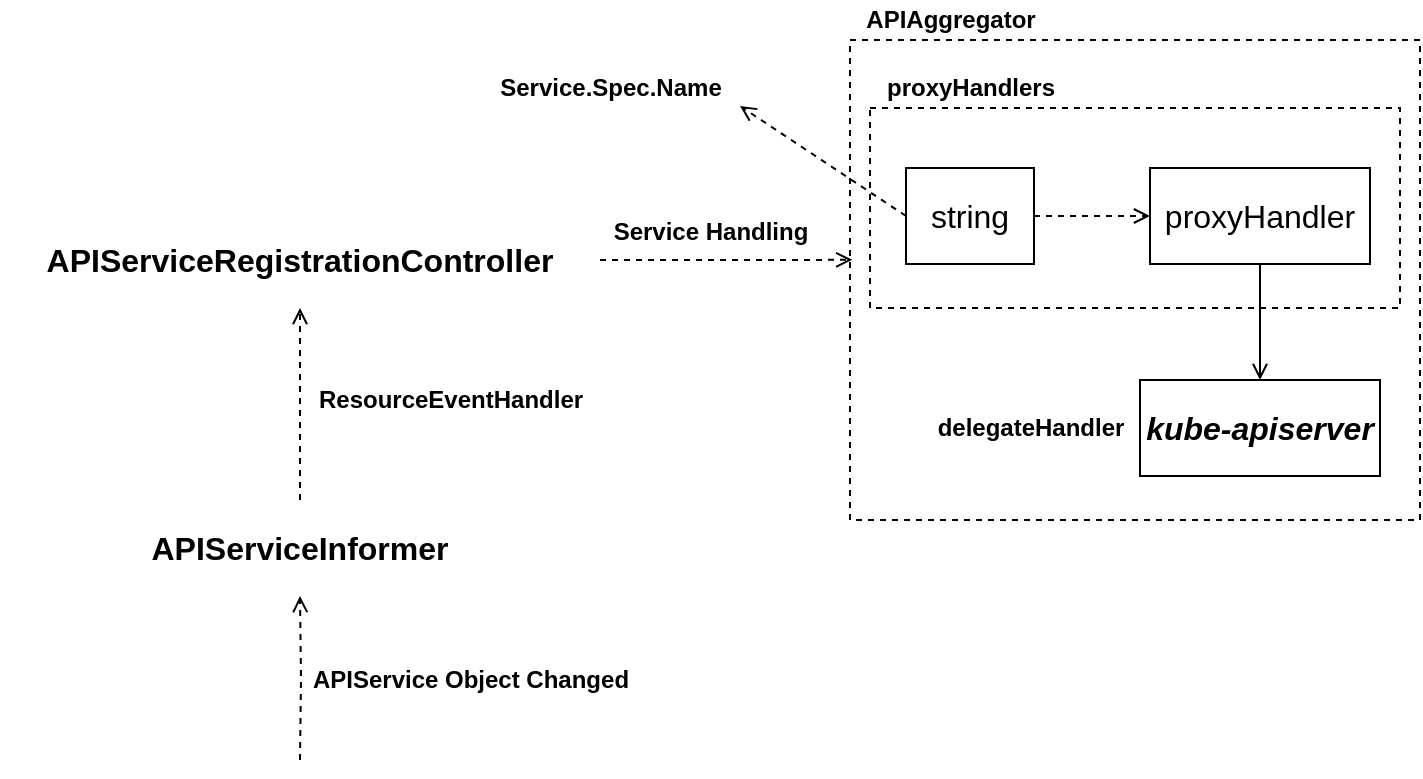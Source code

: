 <mxfile version="12.9.3" type="device" pages="3"><diagram id="8T11yw-_K67H2q0_Mu9H" name="workflow"><mxGraphModel dx="946" dy="725" grid="1" gridSize="10" guides="1" tooltips="1" connect="1" arrows="1" fold="1" page="1" pageScale="1" pageWidth="850" pageHeight="1100" math="0" shadow="0"><root><mxCell id="0"/><mxCell id="1" parent="0"/><mxCell id="OHNQN1S6qT71ezwx04nL-13" value="" style="rounded=0;whiteSpace=wrap;html=1;fontSize=16;fillColor=none;dashed=1;" vertex="1" parent="1"><mxGeometry x="495" y="70" width="285" height="240" as="geometry"/></mxCell><mxCell id="OHNQN1S6qT71ezwx04nL-17" value="" style="rounded=0;whiteSpace=wrap;html=1;fontSize=16;fillColor=none;dashed=1;" vertex="1" parent="1"><mxGeometry x="505" y="104" width="265" height="100" as="geometry"/></mxCell><mxCell id="OHNQN1S6qT71ezwx04nL-22" style="edgeStyle=orthogonalEdgeStyle;rounded=0;orthogonalLoop=1;jettySize=auto;html=1;exitX=1;exitY=0.5;exitDx=0;exitDy=0;entryX=0.004;entryY=0.458;entryDx=0;entryDy=0;entryPerimeter=0;endArrow=open;endFill=0;fontSize=12;dashed=1;" edge="1" parent="1" source="OHNQN1S6qT71ezwx04nL-6" target="OHNQN1S6qT71ezwx04nL-13"><mxGeometry relative="1" as="geometry"/></mxCell><mxCell id="OHNQN1S6qT71ezwx04nL-6" value="APIServiceRegistrationController" style="rounded=0;whiteSpace=wrap;html=1;fontSize=16;fontStyle=1;fillColor=none;strokeColor=none;" vertex="1" parent="1"><mxGeometry x="70" y="156" width="300" height="48" as="geometry"/></mxCell><mxCell id="OHNQN1S6qT71ezwx04nL-15" style="edgeStyle=orthogonalEdgeStyle;rounded=0;orthogonalLoop=1;jettySize=auto;html=1;exitX=0.5;exitY=0;exitDx=0;exitDy=0;dashed=1;endArrow=open;endFill=0;fontSize=12;" edge="1" parent="1" source="OHNQN1S6qT71ezwx04nL-8" target="OHNQN1S6qT71ezwx04nL-6"><mxGeometry relative="1" as="geometry"/></mxCell><mxCell id="OHNQN1S6qT71ezwx04nL-16" style="edgeStyle=orthogonalEdgeStyle;rounded=0;orthogonalLoop=1;jettySize=auto;html=1;dashed=1;endArrow=open;endFill=0;fontSize=12;entryX=0.5;entryY=1;entryDx=0;entryDy=0;" edge="1" parent="1" target="OHNQN1S6qT71ezwx04nL-8"><mxGeometry relative="1" as="geometry"><mxPoint x="220" y="470" as="targetPoint"/><mxPoint x="220" y="430" as="sourcePoint"/></mxGeometry></mxCell><mxCell id="OHNQN1S6qT71ezwx04nL-8" value="APIServiceInformer" style="rounded=0;whiteSpace=wrap;html=1;fontSize=16;fontStyle=1;fillColor=none;strokeColor=none;" vertex="1" parent="1"><mxGeometry x="70" y="300" width="300" height="48" as="geometry"/></mxCell><mxCell id="OHNQN1S6qT71ezwx04nL-12" style="edgeStyle=orthogonalEdgeStyle;rounded=0;orthogonalLoop=1;jettySize=auto;html=1;exitX=1;exitY=0.5;exitDx=0;exitDy=0;entryX=0;entryY=0.5;entryDx=0;entryDy=0;dashed=1;endArrow=open;endFill=0;fontSize=16;" edge="1" parent="1" source="OHNQN1S6qT71ezwx04nL-10" target="OHNQN1S6qT71ezwx04nL-11"><mxGeometry relative="1" as="geometry"/></mxCell><mxCell id="OHNQN1S6qT71ezwx04nL-27" style="rounded=0;orthogonalLoop=1;jettySize=auto;html=1;exitX=0;exitY=0.5;exitDx=0;exitDy=0;dashed=1;endArrow=open;endFill=0;fontSize=12;entryX=1;entryY=0.95;entryDx=0;entryDy=0;entryPerimeter=0;" edge="1" parent="1" source="OHNQN1S6qT71ezwx04nL-10" target="OHNQN1S6qT71ezwx04nL-26"><mxGeometry relative="1" as="geometry"><mxPoint x="450" y="110" as="targetPoint"/></mxGeometry></mxCell><mxCell id="OHNQN1S6qT71ezwx04nL-10" value="string" style="rounded=0;whiteSpace=wrap;html=1;fontSize=16;" vertex="1" parent="1"><mxGeometry x="523" y="134" width="64" height="48" as="geometry"/></mxCell><mxCell id="OHNQN1S6qT71ezwx04nL-20" style="edgeStyle=orthogonalEdgeStyle;rounded=0;orthogonalLoop=1;jettySize=auto;html=1;exitX=0.5;exitY=1;exitDx=0;exitDy=0;endArrow=open;endFill=0;fontSize=12;" edge="1" parent="1" source="OHNQN1S6qT71ezwx04nL-11" target="OHNQN1S6qT71ezwx04nL-19"><mxGeometry relative="1" as="geometry"/></mxCell><mxCell id="OHNQN1S6qT71ezwx04nL-11" value="proxyHandler" style="rounded=0;whiteSpace=wrap;html=1;fontSize=16;" vertex="1" parent="1"><mxGeometry x="645" y="134" width="110" height="48" as="geometry"/></mxCell><mxCell id="OHNQN1S6qT71ezwx04nL-14" value="APIAggregator" style="text;html=1;align=center;verticalAlign=middle;resizable=0;points=[];autosize=1;fontSize=12;fontStyle=1" vertex="1" parent="1"><mxGeometry x="495" y="50" width="100" height="20" as="geometry"/></mxCell><mxCell id="OHNQN1S6qT71ezwx04nL-18" value="proxyHandlers" style="text;html=1;align=center;verticalAlign=middle;resizable=0;points=[];autosize=1;fontSize=12;fontStyle=1" vertex="1" parent="1"><mxGeometry x="505" y="84" width="100" height="20" as="geometry"/></mxCell><mxCell id="OHNQN1S6qT71ezwx04nL-19" value="kube-apiserver" style="rounded=0;whiteSpace=wrap;html=1;fontSize=16;fontStyle=3" vertex="1" parent="1"><mxGeometry x="640" y="240" width="120" height="48" as="geometry"/></mxCell><mxCell id="OHNQN1S6qT71ezwx04nL-21" value="delegateHandler" style="text;html=1;align=center;verticalAlign=middle;resizable=0;points=[];autosize=1;fontSize=12;fontStyle=1" vertex="1" parent="1"><mxGeometry x="530" y="254" width="110" height="20" as="geometry"/></mxCell><mxCell id="OHNQN1S6qT71ezwx04nL-23" value="APIService Object Changed" style="text;html=1;align=center;verticalAlign=middle;resizable=0;points=[];autosize=1;fontSize=12;fontStyle=1" vertex="1" parent="1"><mxGeometry x="220" y="380" width="170" height="20" as="geometry"/></mxCell><mxCell id="OHNQN1S6qT71ezwx04nL-24" value="ResourceEventHandler" style="text;html=1;align=center;verticalAlign=middle;resizable=0;points=[];autosize=1;fontSize=12;fontStyle=1" vertex="1" parent="1"><mxGeometry x="220" y="240" width="150" height="20" as="geometry"/></mxCell><mxCell id="OHNQN1S6qT71ezwx04nL-25" value="Service Handling" style="text;html=1;align=center;verticalAlign=middle;resizable=0;points=[];autosize=1;fontSize=12;fontStyle=1" vertex="1" parent="1"><mxGeometry x="370" y="156" width="110" height="20" as="geometry"/></mxCell><mxCell id="OHNQN1S6qT71ezwx04nL-26" value="Service.Spec.Name" style="text;html=1;align=center;verticalAlign=middle;resizable=0;points=[];autosize=1;fontSize=12;fontStyle=1" vertex="1" parent="1"><mxGeometry x="310" y="84" width="130" height="20" as="geometry"/></mxCell></root></mxGraphModel></diagram><diagram id="tRRUlHso4MpBa5OdGCAn" name="available-service-cache"><mxGraphModel dx="946" dy="725" grid="1" gridSize="10" guides="1" tooltips="1" connect="1" arrows="1" fold="1" page="1" pageScale="1" pageWidth="850" pageHeight="1100" math="0" shadow="0"><root><mxCell id="0VSjJeAaZ6MdXv91Klup-0"/><mxCell id="0VSjJeAaZ6MdXv91Klup-1" parent="0VSjJeAaZ6MdXv91Klup-0"/><mxCell id="fZH7Gg-f0i1fhDSTtdPV-0" value="" style="rounded=0;whiteSpace=wrap;html=1;fontSize=16;fillColor=none;dashed=1;" vertex="1" parent="0VSjJeAaZ6MdXv91Klup-1"><mxGeometry x="395" y="90" width="285" height="160" as="geometry"/></mxCell><mxCell id="fZH7Gg-f0i1fhDSTtdPV-1" value="" style="rounded=0;whiteSpace=wrap;html=1;fontSize=16;fillColor=none;dashed=1;" vertex="1" parent="0VSjJeAaZ6MdXv91Klup-1"><mxGeometry x="405" y="124" width="265" height="100" as="geometry"/></mxCell><mxCell id="fZH7Gg-f0i1fhDSTtdPV-4" style="rounded=0;orthogonalLoop=1;jettySize=auto;html=1;exitX=0.5;exitY=0;exitDx=0;exitDy=0;dashed=1;endArrow=open;endFill=0;fontSize=12;entryX=0;entryY=0.5;entryDx=0;entryDy=0;edgeStyle=orthogonalEdgeStyle;" edge="1" parent="0VSjJeAaZ6MdXv91Klup-1" target="fZH7Gg-f0i1fhDSTtdPV-0"><mxGeometry relative="1" as="geometry"><mxPoint x="210" y="320" as="sourcePoint"/><mxPoint x="210" y="224" as="targetPoint"/><Array as="points"><mxPoint x="210" y="170"/></Array></mxGeometry></mxCell><mxCell id="fZH7Gg-f0i1fhDSTtdPV-5" style="edgeStyle=orthogonalEdgeStyle;rounded=0;orthogonalLoop=1;jettySize=auto;html=1;dashed=1;endArrow=open;endFill=0;fontSize=12;entryX=0.5;entryY=1;entryDx=0;entryDy=0;" edge="1" parent="0VSjJeAaZ6MdXv91Klup-1"><mxGeometry relative="1" as="geometry"><mxPoint x="210" y="368" as="targetPoint"/><mxPoint x="210" y="450" as="sourcePoint"/></mxGeometry></mxCell><mxCell id="fZH7Gg-f0i1fhDSTtdPV-6" value="APIServiceInformer" style="rounded=0;whiteSpace=wrap;html=1;fontSize=16;fontStyle=1;fillColor=none;strokeColor=none;" vertex="1" parent="0VSjJeAaZ6MdXv91Klup-1"><mxGeometry x="70" y="300" width="300" height="48" as="geometry"/></mxCell><mxCell id="fZH7Gg-f0i1fhDSTtdPV-7" style="edgeStyle=orthogonalEdgeStyle;rounded=0;orthogonalLoop=1;jettySize=auto;html=1;exitX=1;exitY=0.5;exitDx=0;exitDy=0;entryX=0;entryY=0.5;entryDx=0;entryDy=0;dashed=1;endArrow=open;endFill=0;fontSize=16;" edge="1" parent="0VSjJeAaZ6MdXv91Klup-1" source="fZH7Gg-f0i1fhDSTtdPV-9" target="fZH7Gg-f0i1fhDSTtdPV-11"><mxGeometry relative="1" as="geometry"/></mxCell><mxCell id="fZH7Gg-f0i1fhDSTtdPV-8" style="rounded=0;orthogonalLoop=1;jettySize=auto;html=1;exitX=0;exitY=0.5;exitDx=0;exitDy=0;dashed=1;endArrow=open;endFill=0;fontSize=12;entryX=1;entryY=0.95;entryDx=0;entryDy=0;entryPerimeter=0;" edge="1" parent="0VSjJeAaZ6MdXv91Klup-1" source="fZH7Gg-f0i1fhDSTtdPV-9"><mxGeometry relative="1" as="geometry"><mxPoint x="340" y="123" as="targetPoint"/></mxGeometry></mxCell><mxCell id="fZH7Gg-f0i1fhDSTtdPV-9" value="" style="rounded=0;whiteSpace=wrap;html=1;fontSize=16;fillColor=#dae8fc;strokeColor=#6c8ebf;" vertex="1" parent="0VSjJeAaZ6MdXv91Klup-1"><mxGeometry x="423" y="154" width="32" height="48" as="geometry"/></mxCell><mxCell id="fZH7Gg-f0i1fhDSTtdPV-21" style="edgeStyle=none;rounded=0;orthogonalLoop=1;jettySize=auto;html=1;exitX=1;exitY=0.5;exitDx=0;exitDy=0;entryX=0;entryY=0.5;entryDx=0;entryDy=0;dashed=1;endArrow=open;endFill=0;fontSize=12;" edge="1" parent="0VSjJeAaZ6MdXv91Klup-1" source="fZH7Gg-f0i1fhDSTtdPV-11" target="fZH7Gg-f0i1fhDSTtdPV-20"><mxGeometry relative="1" as="geometry"/></mxCell><mxCell id="fZH7Gg-f0i1fhDSTtdPV-25" style="edgeStyle=none;rounded=0;orthogonalLoop=1;jettySize=auto;html=1;exitX=0.5;exitY=1;exitDx=0;exitDy=0;dashed=1;endArrow=open;endFill=0;fontSize=12;" edge="1" parent="0VSjJeAaZ6MdXv91Klup-1" source="fZH7Gg-f0i1fhDSTtdPV-11"><mxGeometry relative="1" as="geometry"><mxPoint x="521" y="310" as="targetPoint"/></mxGeometry></mxCell><mxCell id="fZH7Gg-f0i1fhDSTtdPV-11" value="" style="rounded=0;whiteSpace=wrap;html=1;fontSize=16;fillColor=#dae8fc;strokeColor=#6c8ebf;" vertex="1" parent="0VSjJeAaZ6MdXv91Klup-1"><mxGeometry x="505" y="154" width="32" height="48" as="geometry"/></mxCell><mxCell id="fZH7Gg-f0i1fhDSTtdPV-12" value="AvailableConditionController" style="text;html=1;align=center;verticalAlign=middle;resizable=0;points=[];autosize=1;fontSize=12;fontStyle=1" vertex="1" parent="0VSjJeAaZ6MdXv91Klup-1"><mxGeometry x="395" y="70" width="180" height="20" as="geometry"/></mxCell><mxCell id="fZH7Gg-f0i1fhDSTtdPV-13" value="cache" style="text;html=1;align=center;verticalAlign=middle;resizable=0;points=[];autosize=1;fontSize=12;fontStyle=1" vertex="1" parent="0VSjJeAaZ6MdXv91Klup-1"><mxGeometry x="405" y="104" width="50" height="20" as="geometry"/></mxCell><mxCell id="fZH7Gg-f0i1fhDSTtdPV-16" value="APIService Object Changed" style="text;html=1;align=center;verticalAlign=middle;resizable=0;points=[];autosize=1;fontSize=12;fontStyle=1" vertex="1" parent="0VSjJeAaZ6MdXv91Klup-1"><mxGeometry x="210" y="400" width="170" height="20" as="geometry"/></mxCell><mxCell id="fZH7Gg-f0i1fhDSTtdPV-17" value="ResourceEventHandler" style="text;html=1;align=center;verticalAlign=middle;resizable=0;points=[];autosize=1;fontSize=12;fontStyle=1" vertex="1" parent="0VSjJeAaZ6MdXv91Klup-1"><mxGeometry x="210" y="260" width="150" height="20" as="geometry"/></mxCell><mxCell id="fZH7Gg-f0i1fhDSTtdPV-19" value="APIService.Spec.Service.Namespace" style="text;html=1;align=center;verticalAlign=middle;resizable=0;points=[];autosize=1;fontSize=12;fontStyle=1" vertex="1" parent="0VSjJeAaZ6MdXv91Klup-1"><mxGeometry x="160" y="104" width="230" height="20" as="geometry"/></mxCell><mxCell id="fZH7Gg-f0i1fhDSTtdPV-27" style="edgeStyle=none;rounded=0;orthogonalLoop=1;jettySize=auto;html=1;exitX=0.5;exitY=1;exitDx=0;exitDy=0;dashed=1;endArrow=open;endFill=0;fontSize=12;" edge="1" parent="0VSjJeAaZ6MdXv91Klup-1" source="fZH7Gg-f0i1fhDSTtdPV-20"><mxGeometry relative="1" as="geometry"><mxPoint x="660" y="280" as="targetPoint"/></mxGeometry></mxCell><mxCell id="fZH7Gg-f0i1fhDSTtdPV-20" value="" style="rounded=0;whiteSpace=wrap;html=1;fontSize=16;fillColor=#dae8fc;strokeColor=#6c8ebf;" vertex="1" parent="0VSjJeAaZ6MdXv91Klup-1"><mxGeometry x="590" y="154" width="32" height="48" as="geometry"/></mxCell><mxCell id="fZH7Gg-f0i1fhDSTtdPV-22" value="" style="rounded=0;whiteSpace=wrap;html=1;fontSize=16;fillColor=#dae8fc;strokeColor=#6c8ebf;" vertex="1" parent="0VSjJeAaZ6MdXv91Klup-1"><mxGeometry x="622" y="154" width="32" height="48" as="geometry"/></mxCell><mxCell id="fZH7Gg-f0i1fhDSTtdPV-23" value="" style="rounded=0;whiteSpace=wrap;html=1;fontSize=16;fillColor=#dae8fc;strokeColor=#6c8ebf;" vertex="1" parent="0VSjJeAaZ6MdXv91Klup-1"><mxGeometry x="38" y="10" width="32" height="48" as="geometry"/></mxCell><mxCell id="fZH7Gg-f0i1fhDSTtdPV-24" value="string" style="text;html=1;align=center;verticalAlign=middle;resizable=0;points=[];autosize=1;fontSize=12;fontStyle=1" vertex="1" parent="0VSjJeAaZ6MdXv91Klup-1"><mxGeometry x="70" y="24" width="50" height="20" as="geometry"/></mxCell><mxCell id="fZH7Gg-f0i1fhDSTtdPV-26" value="APIService.Spec.Service.Name" style="text;html=1;align=center;verticalAlign=middle;resizable=0;points=[];autosize=1;fontSize=12;fontStyle=1" vertex="1" parent="0VSjJeAaZ6MdXv91Klup-1"><mxGeometry x="422" y="310" width="190" height="20" as="geometry"/></mxCell><mxCell id="fZH7Gg-f0i1fhDSTtdPV-28" value="APIService.Name" style="text;html=1;align=center;verticalAlign=middle;resizable=0;points=[];autosize=1;fontSize=12;fontStyle=1" vertex="1" parent="0VSjJeAaZ6MdXv91Klup-1"><mxGeometry x="620" y="280" width="110" height="20" as="geometry"/></mxCell></root></mxGraphModel></diagram><diagram id="yjwmjQVRc5ofhJtqTB2v" name="service-condition"><mxGraphModel dx="946" dy="725" grid="1" gridSize="10" guides="1" tooltips="1" connect="1" arrows="1" fold="1" page="1" pageScale="1" pageWidth="850" pageHeight="1100" math="0" shadow="0"><root><mxCell id="q_J3wAq_Qt6rcc0ORAbD-0"/><mxCell id="q_J3wAq_Qt6rcc0ORAbD-1" parent="q_J3wAq_Qt6rcc0ORAbD-0"/><mxCell id="J09BjG56tO4IAn_P5qFb-0" value="" style="rounded=0;whiteSpace=wrap;html=1;fontSize=16;fillColor=none;dashed=1;" vertex="1" parent="q_J3wAq_Qt6rcc0ORAbD-1"><mxGeometry x="393" y="120" width="295" height="260" as="geometry"/></mxCell><mxCell id="J09BjG56tO4IAn_P5qFb-1" value="" style="rounded=0;whiteSpace=wrap;html=1;fontSize=16;fillColor=none;dashed=1;" vertex="1" parent="q_J3wAq_Qt6rcc0ORAbD-1"><mxGeometry x="403" y="159" width="265" height="100" as="geometry"/></mxCell><mxCell id="f8FvmHCoSKnN5_-GJHLY-3" style="edgeStyle=orthogonalEdgeStyle;rounded=0;orthogonalLoop=1;jettySize=auto;html=1;exitX=0.5;exitY=0;exitDx=0;exitDy=0;dashed=1;endArrow=open;endFill=0;fontSize=12;" edge="1" parent="q_J3wAq_Qt6rcc0ORAbD-1" source="xZ467-5qyIVMZ1jxitfm-0" target="f8FvmHCoSKnN5_-GJHLY-2"><mxGeometry relative="1" as="geometry"/></mxCell><mxCell id="xZ467-5qyIVMZ1jxitfm-0" value="ServiceInformer" style="rounded=0;whiteSpace=wrap;html=1;fontSize=16;fontStyle=1;fillColor=none;strokeColor=none;" vertex="1" parent="q_J3wAq_Qt6rcc0ORAbD-1"><mxGeometry x="163" y="301" width="120" height="48" as="geometry"/></mxCell><mxCell id="J09BjG56tO4IAn_P5qFb-2" style="edgeStyle=orthogonalEdgeStyle;rounded=0;orthogonalLoop=1;jettySize=auto;html=1;exitX=1;exitY=0.5;exitDx=0;exitDy=0;entryX=0;entryY=0.5;entryDx=0;entryDy=0;dashed=1;endArrow=open;endFill=0;fontSize=16;" edge="1" parent="q_J3wAq_Qt6rcc0ORAbD-1" source="J09BjG56tO4IAn_P5qFb-3" target="J09BjG56tO4IAn_P5qFb-5"><mxGeometry relative="1" as="geometry"/></mxCell><mxCell id="J09BjG56tO4IAn_P5qFb-3" value="" style="rounded=0;whiteSpace=wrap;html=1;fontSize=16;fillColor=#dae8fc;strokeColor=#6c8ebf;" vertex="1" parent="q_J3wAq_Qt6rcc0ORAbD-1"><mxGeometry x="421" y="189" width="32" height="48" as="geometry"/></mxCell><mxCell id="J09BjG56tO4IAn_P5qFb-4" style="edgeStyle=none;rounded=0;orthogonalLoop=1;jettySize=auto;html=1;exitX=1;exitY=0.5;exitDx=0;exitDy=0;entryX=0;entryY=0.5;entryDx=0;entryDy=0;dashed=1;endArrow=open;endFill=0;fontSize=12;" edge="1" parent="q_J3wAq_Qt6rcc0ORAbD-1" source="J09BjG56tO4IAn_P5qFb-5" target="J09BjG56tO4IAn_P5qFb-8"><mxGeometry relative="1" as="geometry"/></mxCell><mxCell id="J09BjG56tO4IAn_P5qFb-5" value="" style="rounded=0;whiteSpace=wrap;html=1;fontSize=16;fillColor=#dae8fc;strokeColor=#6c8ebf;" vertex="1" parent="q_J3wAq_Qt6rcc0ORAbD-1"><mxGeometry x="503" y="189" width="32" height="48" as="geometry"/></mxCell><mxCell id="J09BjG56tO4IAn_P5qFb-6" value="AvailableConditionController" style="text;html=1;align=center;verticalAlign=middle;resizable=0;points=[];autosize=1;fontSize=12;fontStyle=1" vertex="1" parent="q_J3wAq_Qt6rcc0ORAbD-1"><mxGeometry x="393" y="100" width="180" height="20" as="geometry"/></mxCell><mxCell id="J09BjG56tO4IAn_P5qFb-7" value="cache" style="text;html=1;align=left;verticalAlign=middle;resizable=0;points=[];autosize=1;fontSize=12;fontStyle=1" vertex="1" parent="q_J3wAq_Qt6rcc0ORAbD-1"><mxGeometry x="403" y="139" width="50" height="20" as="geometry"/></mxCell><mxCell id="J09BjG56tO4IAn_P5qFb-8" value="" style="rounded=0;whiteSpace=wrap;html=1;fontSize=16;fillColor=#dae8fc;strokeColor=#6c8ebf;" vertex="1" parent="q_J3wAq_Qt6rcc0ORAbD-1"><mxGeometry x="588" y="189" width="32" height="48" as="geometry"/></mxCell><mxCell id="J09BjG56tO4IAn_P5qFb-9" value="" style="rounded=0;whiteSpace=wrap;html=1;fontSize=16;fillColor=#dae8fc;strokeColor=#6c8ebf;" vertex="1" parent="q_J3wAq_Qt6rcc0ORAbD-1"><mxGeometry x="620" y="189" width="32" height="48" as="geometry"/></mxCell><mxCell id="J09BjG56tO4IAn_P5qFb-10" value="" style="rounded=0;whiteSpace=wrap;html=1;fontSize=16;fillColor=none;dashed=1;" vertex="1" parent="q_J3wAq_Qt6rcc0ORAbD-1"><mxGeometry x="403" y="305" width="265" height="60" as="geometry"/></mxCell><mxCell id="J09BjG56tO4IAn_P5qFb-11" value="" style="rounded=0;whiteSpace=wrap;html=1;fontSize=16;fillColor=#dae8fc;strokeColor=#6c8ebf;" vertex="1" parent="q_J3wAq_Qt6rcc0ORAbD-1"><mxGeometry x="431" y="311" width="32" height="48" as="geometry"/></mxCell><mxCell id="J09BjG56tO4IAn_P5qFb-12" value="" style="rounded=0;whiteSpace=wrap;html=1;fontSize=16;fillColor=#dae8fc;strokeColor=#6c8ebf;" vertex="1" parent="q_J3wAq_Qt6rcc0ORAbD-1"><mxGeometry x="463" y="311" width="32" height="48" as="geometry"/></mxCell><mxCell id="J09BjG56tO4IAn_P5qFb-13" value="queue" style="text;html=1;align=left;verticalAlign=middle;resizable=0;points=[];autosize=1;fontSize=12;fontStyle=1" vertex="1" parent="q_J3wAq_Qt6rcc0ORAbD-1"><mxGeometry x="403" y="285" width="50" height="20" as="geometry"/></mxCell><mxCell id="f8FvmHCoSKnN5_-GJHLY-0" value="" style="rounded=0;whiteSpace=wrap;html=1;fontSize=16;fillColor=#dae8fc;strokeColor=#6c8ebf;" vertex="1" parent="q_J3wAq_Qt6rcc0ORAbD-1"><mxGeometry x="18" y="10" width="32" height="48" as="geometry"/></mxCell><mxCell id="f8FvmHCoSKnN5_-GJHLY-1" value="string" style="text;html=1;align=center;verticalAlign=middle;resizable=0;points=[];autosize=1;fontSize=12;fontStyle=1" vertex="1" parent="q_J3wAq_Qt6rcc0ORAbD-1"><mxGeometry x="50" y="24" width="50" height="20" as="geometry"/></mxCell><mxCell id="f8FvmHCoSKnN5_-GJHLY-4" style="edgeStyle=orthogonalEdgeStyle;rounded=0;orthogonalLoop=1;jettySize=auto;html=1;exitX=0.75;exitY=1;exitDx=0;exitDy=0;entryX=0.5;entryY=1;entryDx=0;entryDy=0;dashed=1;endArrow=open;endFill=0;fontSize=12;" edge="1" parent="q_J3wAq_Qt6rcc0ORAbD-1" source="f8FvmHCoSKnN5_-GJHLY-2" target="J09BjG56tO4IAn_P5qFb-3"><mxGeometry relative="1" as="geometry"/></mxCell><mxCell id="f8FvmHCoSKnN5_-GJHLY-5" style="edgeStyle=orthogonalEdgeStyle;rounded=0;orthogonalLoop=1;jettySize=auto;html=1;exitX=0.5;exitY=0;exitDx=0;exitDy=0;dashed=1;endArrow=open;endFill=0;fontSize=12;entryX=0.5;entryY=0;entryDx=0;entryDy=0;" edge="1" parent="q_J3wAq_Qt6rcc0ORAbD-1" source="f8FvmHCoSKnN5_-GJHLY-2" target="J09BjG56tO4IAn_P5qFb-5"><mxGeometry relative="1" as="geometry"/></mxCell><mxCell id="f8FvmHCoSKnN5_-GJHLY-2" value="Service" style="rounded=0;whiteSpace=wrap;html=1;fontSize=16;fontStyle=1;fillColor=none;strokeColor=none;" vertex="1" parent="q_J3wAq_Qt6rcc0ORAbD-1"><mxGeometry x="163" y="189" width="120" height="48" as="geometry"/></mxCell><mxCell id="f8FvmHCoSKnN5_-GJHLY-8" style="rounded=0;orthogonalLoop=1;jettySize=auto;html=1;exitX=0.5;exitY=1;exitDx=0;exitDy=0;entryX=0.5;entryY=0;entryDx=0;entryDy=0;dashed=1;endArrow=open;endFill=0;fontSize=12;" edge="1" parent="q_J3wAq_Qt6rcc0ORAbD-1" source="f8FvmHCoSKnN5_-GJHLY-7" target="J09BjG56tO4IAn_P5qFb-10"><mxGeometry relative="1" as="geometry"/></mxCell><mxCell id="f8FvmHCoSKnN5_-GJHLY-7" value="" style="rounded=0;whiteSpace=wrap;html=1;fontSize=16;fillColor=none;dashed=1;" vertex="1" parent="q_J3wAq_Qt6rcc0ORAbD-1"><mxGeometry x="575" y="177" width="90" height="70" as="geometry"/></mxCell><mxCell id="f8FvmHCoSKnN5_-GJHLY-9" value="GetName()" style="text;html=1;align=left;verticalAlign=middle;resizable=0;points=[];autosize=1;fontSize=12;fontStyle=1" vertex="1" parent="q_J3wAq_Qt6rcc0ORAbD-1"><mxGeometry x="303" y="149" width="80" height="20" as="geometry"/></mxCell><mxCell id="f8FvmHCoSKnN5_-GJHLY-10" value="GetNamespace()" style="text;html=1;align=left;verticalAlign=middle;resizable=0;points=[];autosize=1;fontSize=12;fontStyle=1" vertex="1" parent="q_J3wAq_Qt6rcc0ORAbD-1"><mxGeometry x="283" y="237" width="110" height="20" as="geometry"/></mxCell><mxCell id="f8FvmHCoSKnN5_-GJHLY-12" value="" style="rounded=0;whiteSpace=wrap;html=1;fontSize=16;fillColor=none;dashed=1;" vertex="1" parent="q_J3wAq_Qt6rcc0ORAbD-1"><mxGeometry x="393" y="510" width="295" height="260" as="geometry"/></mxCell><mxCell id="f8FvmHCoSKnN5_-GJHLY-13" value="" style="rounded=0;whiteSpace=wrap;html=1;fontSize=16;fillColor=none;dashed=1;" vertex="1" parent="q_J3wAq_Qt6rcc0ORAbD-1"><mxGeometry x="403" y="549" width="265" height="100" as="geometry"/></mxCell><mxCell id="f8FvmHCoSKnN5_-GJHLY-14" style="edgeStyle=orthogonalEdgeStyle;rounded=0;orthogonalLoop=1;jettySize=auto;html=1;exitX=0.5;exitY=0;exitDx=0;exitDy=0;dashed=1;endArrow=open;endFill=0;fontSize=12;" edge="1" parent="q_J3wAq_Qt6rcc0ORAbD-1" source="f8FvmHCoSKnN5_-GJHLY-15" target="f8FvmHCoSKnN5_-GJHLY-30"><mxGeometry relative="1" as="geometry"/></mxCell><mxCell id="f8FvmHCoSKnN5_-GJHLY-15" value="EndpointInformer" style="rounded=0;whiteSpace=wrap;html=1;fontSize=16;fontStyle=1;fillColor=none;strokeColor=none;" vertex="1" parent="q_J3wAq_Qt6rcc0ORAbD-1"><mxGeometry x="163" y="691" width="120" height="48" as="geometry"/></mxCell><mxCell id="f8FvmHCoSKnN5_-GJHLY-16" style="edgeStyle=orthogonalEdgeStyle;rounded=0;orthogonalLoop=1;jettySize=auto;html=1;exitX=1;exitY=0.5;exitDx=0;exitDy=0;entryX=0;entryY=0.5;entryDx=0;entryDy=0;dashed=1;endArrow=open;endFill=0;fontSize=16;" edge="1" parent="q_J3wAq_Qt6rcc0ORAbD-1" source="f8FvmHCoSKnN5_-GJHLY-17" target="f8FvmHCoSKnN5_-GJHLY-19"><mxGeometry relative="1" as="geometry"/></mxCell><mxCell id="f8FvmHCoSKnN5_-GJHLY-17" value="" style="rounded=0;whiteSpace=wrap;html=1;fontSize=16;fillColor=#dae8fc;strokeColor=#6c8ebf;" vertex="1" parent="q_J3wAq_Qt6rcc0ORAbD-1"><mxGeometry x="421" y="579" width="32" height="48" as="geometry"/></mxCell><mxCell id="f8FvmHCoSKnN5_-GJHLY-18" style="edgeStyle=none;rounded=0;orthogonalLoop=1;jettySize=auto;html=1;exitX=1;exitY=0.5;exitDx=0;exitDy=0;entryX=0;entryY=0.5;entryDx=0;entryDy=0;dashed=1;endArrow=open;endFill=0;fontSize=12;" edge="1" parent="q_J3wAq_Qt6rcc0ORAbD-1" source="f8FvmHCoSKnN5_-GJHLY-19" target="f8FvmHCoSKnN5_-GJHLY-22"><mxGeometry relative="1" as="geometry"/></mxCell><mxCell id="f8FvmHCoSKnN5_-GJHLY-19" value="" style="rounded=0;whiteSpace=wrap;html=1;fontSize=16;fillColor=#dae8fc;strokeColor=#6c8ebf;" vertex="1" parent="q_J3wAq_Qt6rcc0ORAbD-1"><mxGeometry x="503" y="579" width="32" height="48" as="geometry"/></mxCell><mxCell id="f8FvmHCoSKnN5_-GJHLY-20" value="AvailableConditionController" style="text;html=1;align=center;verticalAlign=middle;resizable=0;points=[];autosize=1;fontSize=12;fontStyle=1" vertex="1" parent="q_J3wAq_Qt6rcc0ORAbD-1"><mxGeometry x="393" y="490" width="180" height="20" as="geometry"/></mxCell><mxCell id="f8FvmHCoSKnN5_-GJHLY-21" value="cache" style="text;html=1;align=left;verticalAlign=middle;resizable=0;points=[];autosize=1;fontSize=12;fontStyle=1" vertex="1" parent="q_J3wAq_Qt6rcc0ORAbD-1"><mxGeometry x="403" y="529" width="50" height="20" as="geometry"/></mxCell><mxCell id="f8FvmHCoSKnN5_-GJHLY-22" value="" style="rounded=0;whiteSpace=wrap;html=1;fontSize=16;fillColor=#dae8fc;strokeColor=#6c8ebf;" vertex="1" parent="q_J3wAq_Qt6rcc0ORAbD-1"><mxGeometry x="588" y="579" width="32" height="48" as="geometry"/></mxCell><mxCell id="f8FvmHCoSKnN5_-GJHLY-23" value="" style="rounded=0;whiteSpace=wrap;html=1;fontSize=16;fillColor=#dae8fc;strokeColor=#6c8ebf;" vertex="1" parent="q_J3wAq_Qt6rcc0ORAbD-1"><mxGeometry x="620" y="579" width="32" height="48" as="geometry"/></mxCell><mxCell id="f8FvmHCoSKnN5_-GJHLY-24" value="" style="rounded=0;whiteSpace=wrap;html=1;fontSize=16;fillColor=none;dashed=1;" vertex="1" parent="q_J3wAq_Qt6rcc0ORAbD-1"><mxGeometry x="403" y="695" width="265" height="60" as="geometry"/></mxCell><mxCell id="f8FvmHCoSKnN5_-GJHLY-25" value="" style="rounded=0;whiteSpace=wrap;html=1;fontSize=16;fillColor=#dae8fc;strokeColor=#6c8ebf;" vertex="1" parent="q_J3wAq_Qt6rcc0ORAbD-1"><mxGeometry x="431" y="701" width="32" height="48" as="geometry"/></mxCell><mxCell id="f8FvmHCoSKnN5_-GJHLY-26" value="" style="rounded=0;whiteSpace=wrap;html=1;fontSize=16;fillColor=#dae8fc;strokeColor=#6c8ebf;" vertex="1" parent="q_J3wAq_Qt6rcc0ORAbD-1"><mxGeometry x="463" y="701" width="32" height="48" as="geometry"/></mxCell><mxCell id="f8FvmHCoSKnN5_-GJHLY-27" value="queue" style="text;html=1;align=left;verticalAlign=middle;resizable=0;points=[];autosize=1;fontSize=12;fontStyle=1" vertex="1" parent="q_J3wAq_Qt6rcc0ORAbD-1"><mxGeometry x="403" y="675" width="50" height="20" as="geometry"/></mxCell><mxCell id="f8FvmHCoSKnN5_-GJHLY-28" style="edgeStyle=orthogonalEdgeStyle;rounded=0;orthogonalLoop=1;jettySize=auto;html=1;exitX=0.75;exitY=1;exitDx=0;exitDy=0;entryX=0.5;entryY=1;entryDx=0;entryDy=0;dashed=1;endArrow=open;endFill=0;fontSize=12;" edge="1" parent="q_J3wAq_Qt6rcc0ORAbD-1" source="f8FvmHCoSKnN5_-GJHLY-30" target="f8FvmHCoSKnN5_-GJHLY-17"><mxGeometry relative="1" as="geometry"/></mxCell><mxCell id="f8FvmHCoSKnN5_-GJHLY-29" style="edgeStyle=orthogonalEdgeStyle;rounded=0;orthogonalLoop=1;jettySize=auto;html=1;exitX=0.5;exitY=0;exitDx=0;exitDy=0;dashed=1;endArrow=open;endFill=0;fontSize=12;entryX=0.5;entryY=0;entryDx=0;entryDy=0;" edge="1" parent="q_J3wAq_Qt6rcc0ORAbD-1" source="f8FvmHCoSKnN5_-GJHLY-30" target="f8FvmHCoSKnN5_-GJHLY-19"><mxGeometry relative="1" as="geometry"/></mxCell><mxCell id="f8FvmHCoSKnN5_-GJHLY-30" value="Endpoint" style="rounded=0;whiteSpace=wrap;html=1;fontSize=16;fontStyle=1;fillColor=none;strokeColor=none;" vertex="1" parent="q_J3wAq_Qt6rcc0ORAbD-1"><mxGeometry x="163" y="579" width="120" height="48" as="geometry"/></mxCell><mxCell id="f8FvmHCoSKnN5_-GJHLY-31" style="rounded=0;orthogonalLoop=1;jettySize=auto;html=1;exitX=0.5;exitY=1;exitDx=0;exitDy=0;entryX=0.5;entryY=0;entryDx=0;entryDy=0;dashed=1;endArrow=open;endFill=0;fontSize=12;" edge="1" parent="q_J3wAq_Qt6rcc0ORAbD-1" source="f8FvmHCoSKnN5_-GJHLY-32" target="f8FvmHCoSKnN5_-GJHLY-24"><mxGeometry relative="1" as="geometry"/></mxCell><mxCell id="f8FvmHCoSKnN5_-GJHLY-32" value="" style="rounded=0;whiteSpace=wrap;html=1;fontSize=16;fillColor=none;dashed=1;" vertex="1" parent="q_J3wAq_Qt6rcc0ORAbD-1"><mxGeometry x="575" y="567" width="90" height="70" as="geometry"/></mxCell><mxCell id="f8FvmHCoSKnN5_-GJHLY-33" value="GetName()" style="text;html=1;align=left;verticalAlign=middle;resizable=0;points=[];autosize=1;fontSize=12;fontStyle=1" vertex="1" parent="q_J3wAq_Qt6rcc0ORAbD-1"><mxGeometry x="303" y="539" width="80" height="20" as="geometry"/></mxCell><mxCell id="f8FvmHCoSKnN5_-GJHLY-34" value="GetNamespace()" style="text;html=1;align=left;verticalAlign=middle;resizable=0;points=[];autosize=1;fontSize=12;fontStyle=1" vertex="1" parent="q_J3wAq_Qt6rcc0ORAbD-1"><mxGeometry x="283" y="627" width="110" height="20" as="geometry"/></mxCell></root></mxGraphModel></diagram></mxfile>